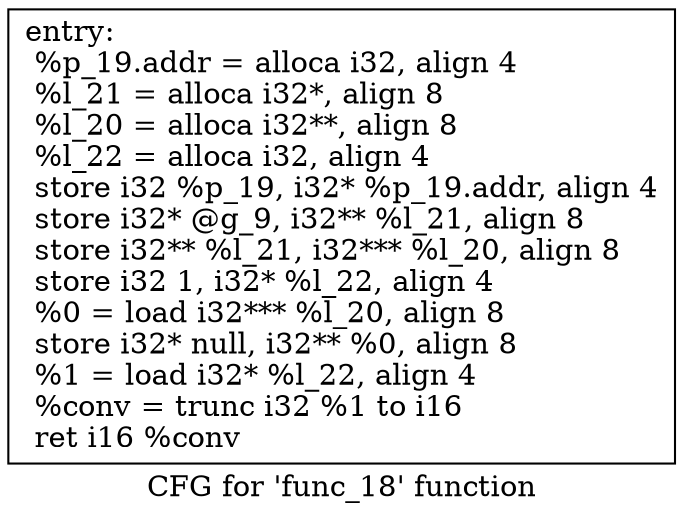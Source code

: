 digraph "CFG for 'func_18' function" {
	label="CFG for 'func_18' function";

	Node0x9e28e18 [shape=record,label="{entry:\l  %p_19.addr = alloca i32, align 4\l  %l_21 = alloca i32*, align 8\l  %l_20 = alloca i32**, align 8\l  %l_22 = alloca i32, align 4\l  store i32 %p_19, i32* %p_19.addr, align 4\l  store i32* @g_9, i32** %l_21, align 8\l  store i32** %l_21, i32*** %l_20, align 8\l  store i32 1, i32* %l_22, align 4\l  %0 = load i32*** %l_20, align 8\l  store i32* null, i32** %0, align 8\l  %1 = load i32* %l_22, align 4\l  %conv = trunc i32 %1 to i16\l  ret i16 %conv\l}"];
}
